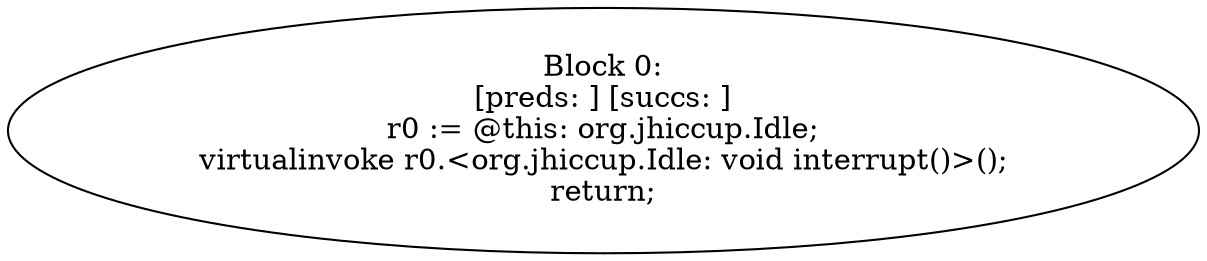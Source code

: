 digraph "unitGraph" {
    "Block 0:
[preds: ] [succs: ]
r0 := @this: org.jhiccup.Idle;
virtualinvoke r0.<org.jhiccup.Idle: void interrupt()>();
return;
"
}
